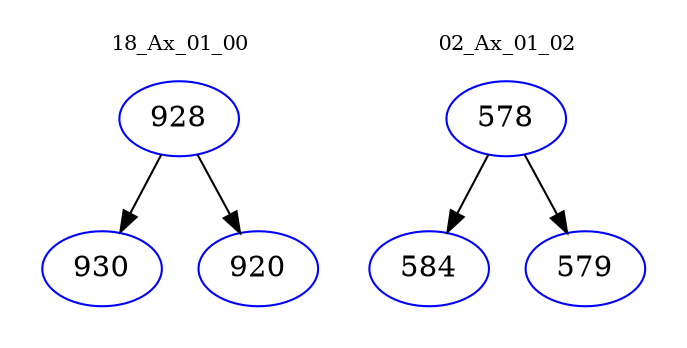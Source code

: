 digraph{
subgraph cluster_0 {
color = white
label = "18_Ax_01_00";
fontsize=10;
T0_928 [label="928", color="blue"]
T0_928 -> T0_930 [color="black"]
T0_930 [label="930", color="blue"]
T0_928 -> T0_920 [color="black"]
T0_920 [label="920", color="blue"]
}
subgraph cluster_1 {
color = white
label = "02_Ax_01_02";
fontsize=10;
T1_578 [label="578", color="blue"]
T1_578 -> T1_584 [color="black"]
T1_584 [label="584", color="blue"]
T1_578 -> T1_579 [color="black"]
T1_579 [label="579", color="blue"]
}
}
